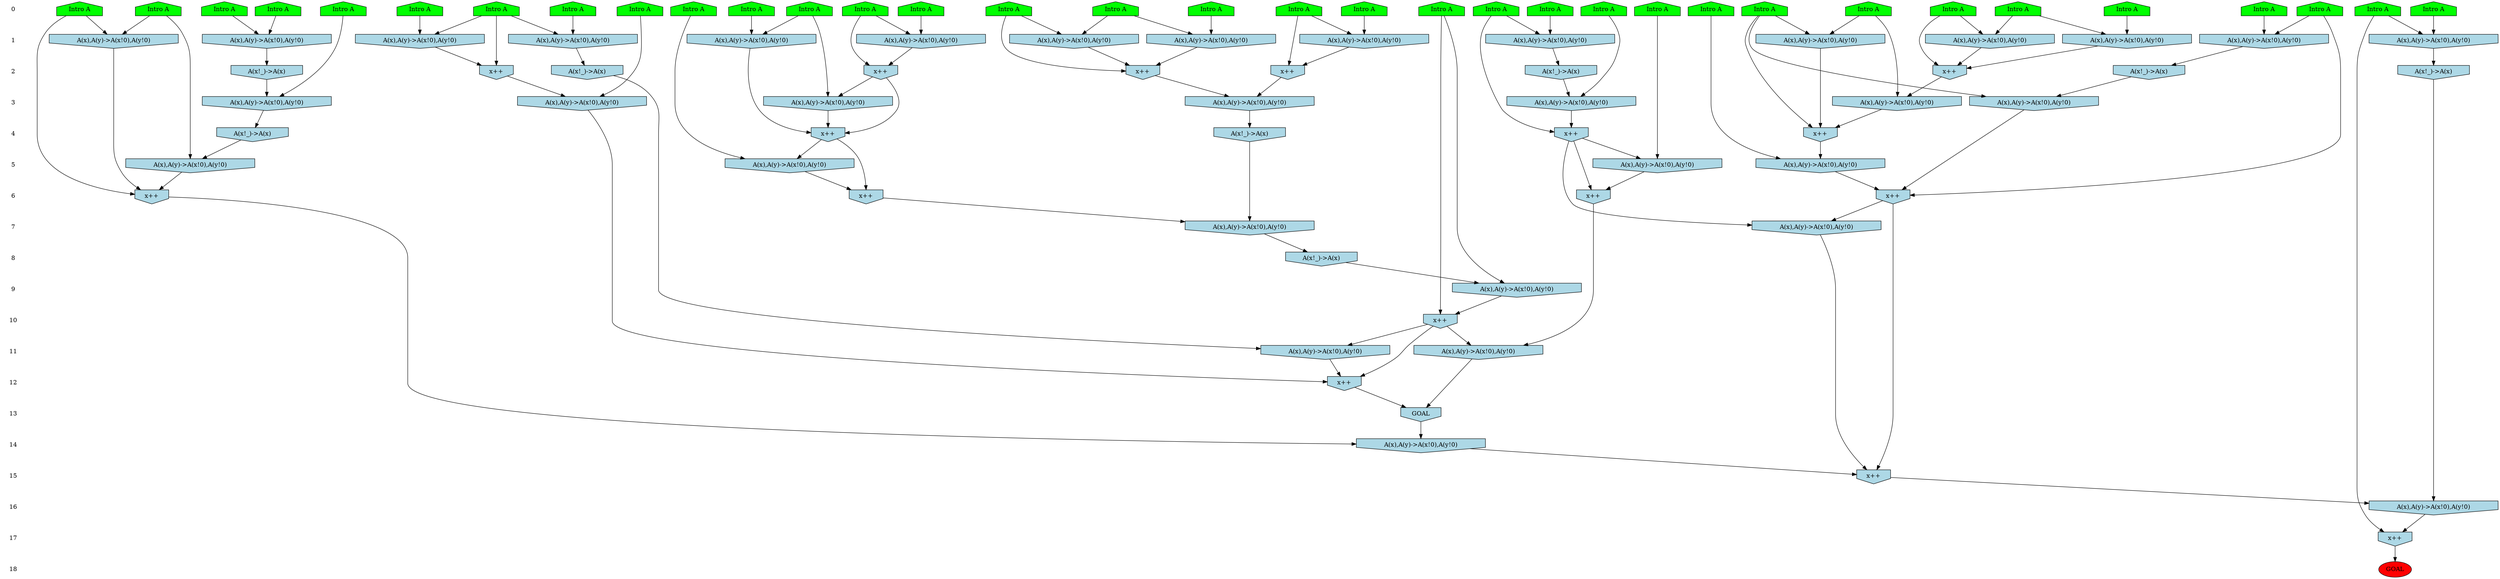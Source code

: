 /* Compression of 1 causal flows obtained in average at 3.009456E+00 t.u */
/* Compressed causal flows were: [977] */
digraph G{
 ranksep=.5 ; 
{ rank = same ; "0" [shape=plaintext] ; node_1 [label ="Intro A", shape=house, style=filled, fillcolor=green] ;
node_2 [label ="Intro A", shape=house, style=filled, fillcolor=green] ;
node_3 [label ="Intro A", shape=house, style=filled, fillcolor=green] ;
node_4 [label ="Intro A", shape=house, style=filled, fillcolor=green] ;
node_5 [label ="Intro A", shape=house, style=filled, fillcolor=green] ;
node_6 [label ="Intro A", shape=house, style=filled, fillcolor=green] ;
node_7 [label ="Intro A", shape=house, style=filled, fillcolor=green] ;
node_8 [label ="Intro A", shape=house, style=filled, fillcolor=green] ;
node_9 [label ="Intro A", shape=house, style=filled, fillcolor=green] ;
node_10 [label ="Intro A", shape=house, style=filled, fillcolor=green] ;
node_11 [label ="Intro A", shape=house, style=filled, fillcolor=green] ;
node_12 [label ="Intro A", shape=house, style=filled, fillcolor=green] ;
node_13 [label ="Intro A", shape=house, style=filled, fillcolor=green] ;
node_14 [label ="Intro A", shape=house, style=filled, fillcolor=green] ;
node_15 [label ="Intro A", shape=house, style=filled, fillcolor=green] ;
node_16 [label ="Intro A", shape=house, style=filled, fillcolor=green] ;
node_17 [label ="Intro A", shape=house, style=filled, fillcolor=green] ;
node_18 [label ="Intro A", shape=house, style=filled, fillcolor=green] ;
node_19 [label ="Intro A", shape=house, style=filled, fillcolor=green] ;
node_20 [label ="Intro A", shape=house, style=filled, fillcolor=green] ;
node_21 [label ="Intro A", shape=house, style=filled, fillcolor=green] ;
node_22 [label ="Intro A", shape=house, style=filled, fillcolor=green] ;
node_23 [label ="Intro A", shape=house, style=filled, fillcolor=green] ;
node_24 [label ="Intro A", shape=house, style=filled, fillcolor=green] ;
node_25 [label ="Intro A", shape=house, style=filled, fillcolor=green] ;
node_26 [label ="Intro A", shape=house, style=filled, fillcolor=green] ;
node_27 [label ="Intro A", shape=house, style=filled, fillcolor=green] ;
node_28 [label ="Intro A", shape=house, style=filled, fillcolor=green] ;
node_29 [label ="Intro A", shape=house, style=filled, fillcolor=green] ;
node_30 [label ="Intro A", shape=house, style=filled, fillcolor=green] ;
node_31 [label ="Intro A", shape=house, style=filled, fillcolor=green] ;
node_32 [label ="Intro A", shape=house, style=filled, fillcolor=green] ;
node_33 [label ="Intro A", shape=house, style=filled, fillcolor=green] ;
node_34 [label ="Intro A", shape=house, style=filled, fillcolor=green] ;
}
{ rank = same ; "1" [shape=plaintext] ; node_35 [label="A(x),A(y)->A(x!0),A(y!0)", shape=invhouse, style=filled, fillcolor = lightblue] ;
node_36 [label="A(x),A(y)->A(x!0),A(y!0)", shape=invhouse, style=filled, fillcolor = lightblue] ;
node_37 [label="A(x),A(y)->A(x!0),A(y!0)", shape=invhouse, style=filled, fillcolor = lightblue] ;
node_38 [label="A(x),A(y)->A(x!0),A(y!0)", shape=invhouse, style=filled, fillcolor = lightblue] ;
node_39 [label="A(x),A(y)->A(x!0),A(y!0)", shape=invhouse, style=filled, fillcolor = lightblue] ;
node_40 [label="A(x),A(y)->A(x!0),A(y!0)", shape=invhouse, style=filled, fillcolor = lightblue] ;
node_41 [label="A(x),A(y)->A(x!0),A(y!0)", shape=invhouse, style=filled, fillcolor = lightblue] ;
node_43 [label="A(x),A(y)->A(x!0),A(y!0)", shape=invhouse, style=filled, fillcolor = lightblue] ;
node_45 [label="A(x),A(y)->A(x!0),A(y!0)", shape=invhouse, style=filled, fillcolor = lightblue] ;
node_47 [label="A(x),A(y)->A(x!0),A(y!0)", shape=invhouse, style=filled, fillcolor = lightblue] ;
node_51 [label="A(x),A(y)->A(x!0),A(y!0)", shape=invhouse, style=filled, fillcolor = lightblue] ;
node_55 [label="A(x),A(y)->A(x!0),A(y!0)", shape=invhouse, style=filled, fillcolor = lightblue] ;
node_60 [label="A(x),A(y)->A(x!0),A(y!0)", shape=invhouse, style=filled, fillcolor = lightblue] ;
node_62 [label="A(x),A(y)->A(x!0),A(y!0)", shape=invhouse, style=filled, fillcolor = lightblue] ;
node_72 [label="A(x),A(y)->A(x!0),A(y!0)", shape=invhouse, style=filled, fillcolor = lightblue] ;
}
{ rank = same ; "2" [shape=plaintext] ; node_42 [label="x++", shape=invhouse, style=filled, fillcolor = lightblue] ;
node_44 [label="x++", shape=invhouse, style=filled, fillcolor = lightblue] ;
node_46 [label="A(x!_)->A(x)", shape=invhouse, style=filled, fillcolor = lightblue] ;
node_48 [label="x++", shape=invhouse, style=filled, fillcolor = lightblue] ;
node_49 [label="A(x!_)->A(x)", shape=invhouse, style=filled, fillcolor = lightblue] ;
node_50 [label="A(x!_)->A(x)", shape=invhouse, style=filled, fillcolor = lightblue] ;
node_54 [label="x++", shape=invhouse, style=filled, fillcolor = lightblue] ;
node_63 [label="A(x!_)->A(x)", shape=invhouse, style=filled, fillcolor = lightblue] ;
node_64 [label="x++", shape=invhouse, style=filled, fillcolor = lightblue] ;
node_76 [label="A(x!_)->A(x)", shape=invhouse, style=filled, fillcolor = lightblue] ;
}
{ rank = same ; "3" [shape=plaintext] ; node_52 [label="A(x),A(y)->A(x!0),A(y!0)", shape=invhouse, style=filled, fillcolor = lightblue] ;
node_53 [label="A(x),A(y)->A(x!0),A(y!0)", shape=invhouse, style=filled, fillcolor = lightblue] ;
node_57 [label="A(x),A(y)->A(x!0),A(y!0)", shape=invhouse, style=filled, fillcolor = lightblue] ;
node_65 [label="A(x),A(y)->A(x!0),A(y!0)", shape=invhouse, style=filled, fillcolor = lightblue] ;
node_66 [label="A(x),A(y)->A(x!0),A(y!0)", shape=invhouse, style=filled, fillcolor = lightblue] ;
node_70 [label="A(x),A(y)->A(x!0),A(y!0)", shape=invhouse, style=filled, fillcolor = lightblue] ;
node_71 [label="A(x),A(y)->A(x!0),A(y!0)", shape=invhouse, style=filled, fillcolor = lightblue] ;
}
{ rank = same ; "4" [shape=plaintext] ; node_56 [label="x++", shape=invhouse, style=filled, fillcolor = lightblue] ;
node_59 [label="x++", shape=invhouse, style=filled, fillcolor = lightblue] ;
node_68 [label="A(x!_)->A(x)", shape=invhouse, style=filled, fillcolor = lightblue] ;
node_74 [label="x++", shape=invhouse, style=filled, fillcolor = lightblue] ;
node_75 [label="A(x!_)->A(x)", shape=invhouse, style=filled, fillcolor = lightblue] ;
}
{ rank = same ; "5" [shape=plaintext] ; node_58 [label="A(x),A(y)->A(x!0),A(y!0)", shape=invhouse, style=filled, fillcolor = lightblue] ;
node_67 [label="A(x),A(y)->A(x!0),A(y!0)", shape=invhouse, style=filled, fillcolor = lightblue] ;
node_78 [label="A(x),A(y)->A(x!0),A(y!0)", shape=invhouse, style=filled, fillcolor = lightblue] ;
node_84 [label="A(x),A(y)->A(x!0),A(y!0)", shape=invhouse, style=filled, fillcolor = lightblue] ;
}
{ rank = same ; "6" [shape=plaintext] ; node_61 [label="x++", shape=invhouse, style=filled, fillcolor = lightblue] ;
node_79 [label="x++", shape=invhouse, style=filled, fillcolor = lightblue] ;
node_83 [label="x++", shape=invhouse, style=filled, fillcolor = lightblue] ;
node_85 [label="x++", shape=invhouse, style=filled, fillcolor = lightblue] ;
}
{ rank = same ; "7" [shape=plaintext] ; node_69 [label="A(x),A(y)->A(x!0),A(y!0)", shape=invhouse, style=filled, fillcolor = lightblue] ;
node_88 [label="A(x),A(y)->A(x!0),A(y!0)", shape=invhouse, style=filled, fillcolor = lightblue] ;
}
{ rank = same ; "8" [shape=plaintext] ; node_73 [label="A(x!_)->A(x)", shape=invhouse, style=filled, fillcolor = lightblue] ;
}
{ rank = same ; "9" [shape=plaintext] ; node_77 [label="A(x),A(y)->A(x!0),A(y!0)", shape=invhouse, style=filled, fillcolor = lightblue] ;
}
{ rank = same ; "10" [shape=plaintext] ; node_80 [label="x++", shape=invhouse, style=filled, fillcolor = lightblue] ;
}
{ rank = same ; "11" [shape=plaintext] ; node_81 [label="A(x),A(y)->A(x!0),A(y!0)", shape=invhouse, style=filled, fillcolor = lightblue] ;
node_82 [label="A(x),A(y)->A(x!0),A(y!0)", shape=invhouse, style=filled, fillcolor = lightblue] ;
}
{ rank = same ; "12" [shape=plaintext] ; node_86 [label="x++", shape=invhouse, style=filled, fillcolor = lightblue] ;
}
{ rank = same ; "13" [shape=plaintext] ; node_87 [label="GOAL", shape=invhouse, style=filled, fillcolor = lightblue] ;
}
{ rank = same ; "14" [shape=plaintext] ; node_89 [label="A(x),A(y)->A(x!0),A(y!0)", shape=invhouse, style=filled, fillcolor = lightblue] ;
}
{ rank = same ; "15" [shape=plaintext] ; node_90 [label="x++", shape=invhouse, style=filled, fillcolor = lightblue] ;
}
{ rank = same ; "16" [shape=plaintext] ; node_91 [label="A(x),A(y)->A(x!0),A(y!0)", shape=invhouse, style=filled, fillcolor = lightblue] ;
}
{ rank = same ; "17" [shape=plaintext] ; node_92 [label="x++", shape=invhouse, style=filled, fillcolor = lightblue] ;
}
{ rank = same ; "18" [shape=plaintext] ; node_93 [label ="GOAL", style=filled, fillcolor=red] ;
}
"0" -> "1" [style="invis"]; 
"1" -> "2" [style="invis"]; 
"2" -> "3" [style="invis"]; 
"3" -> "4" [style="invis"]; 
"4" -> "5" [style="invis"]; 
"5" -> "6" [style="invis"]; 
"6" -> "7" [style="invis"]; 
"7" -> "8" [style="invis"]; 
"8" -> "9" [style="invis"]; 
"9" -> "10" [style="invis"]; 
"10" -> "11" [style="invis"]; 
"11" -> "12" [style="invis"]; 
"12" -> "13" [style="invis"]; 
"13" -> "14" [style="invis"]; 
"14" -> "15" [style="invis"]; 
"15" -> "16" [style="invis"]; 
"16" -> "17" [style="invis"]; 
"17" -> "18" [style="invis"]; 
node_29 -> node_35
node_32 -> node_35
node_18 -> node_36
node_22 -> node_36
node_7 -> node_37
node_33 -> node_37
node_9 -> node_38
node_24 -> node_38
node_2 -> node_39
node_4 -> node_39
node_21 -> node_40
node_27 -> node_40
node_10 -> node_41
node_26 -> node_41
node_33 -> node_42
node_37 -> node_42
node_6 -> node_43
node_31 -> node_43
node_10 -> node_44
node_41 -> node_44
node_23 -> node_45
node_31 -> node_45
node_36 -> node_46
node_8 -> node_47
node_25 -> node_47
node_6 -> node_48
node_43 -> node_48
node_45 -> node_48
node_39 -> node_49
node_35 -> node_50
node_3 -> node_51
node_9 -> node_51
node_25 -> node_52
node_44 -> node_52
node_42 -> node_53
node_48 -> node_53
node_3 -> node_54
node_38 -> node_54
node_51 -> node_54
node_11 -> node_55
node_16 -> node_55
node_44 -> node_56
node_47 -> node_56
node_52 -> node_56
node_27 -> node_57
node_54 -> node_57
node_17 -> node_58
node_56 -> node_58
node_21 -> node_59
node_40 -> node_59
node_57 -> node_59
node_14 -> node_60
node_30 -> node_60
node_56 -> node_61
node_58 -> node_61
node_16 -> node_62
node_19 -> node_62
node_60 -> node_63
node_16 -> node_64
node_55 -> node_64
node_1 -> node_65
node_49 -> node_65
node_21 -> node_66
node_50 -> node_66
node_15 -> node_67
node_59 -> node_67
node_53 -> node_68
node_61 -> node_69
node_68 -> node_69
node_28 -> node_70
node_46 -> node_70
node_13 -> node_71
node_64 -> node_71
node_12 -> node_72
node_20 -> node_72
node_69 -> node_73
node_4 -> node_74
node_65 -> node_74
node_70 -> node_75
node_62 -> node_76
node_5 -> node_77
node_73 -> node_77
node_34 -> node_78
node_74 -> node_78
node_74 -> node_79
node_78 -> node_79
node_5 -> node_80
node_77 -> node_80
node_79 -> node_81
node_80 -> node_81
node_76 -> node_82
node_80 -> node_82
node_32 -> node_83
node_66 -> node_83
node_67 -> node_83
node_12 -> node_84
node_75 -> node_84
node_20 -> node_85
node_72 -> node_85
node_84 -> node_85
node_71 -> node_86
node_80 -> node_86
node_82 -> node_86
node_81 -> node_87
node_86 -> node_87
node_74 -> node_88
node_83 -> node_88
node_85 -> node_89
node_87 -> node_89
node_83 -> node_90
node_88 -> node_90
node_89 -> node_90
node_63 -> node_91
node_90 -> node_91
node_30 -> node_92
node_91 -> node_92
node_92 -> node_93
}
/*
 Dot generation time: 0.000261
*/